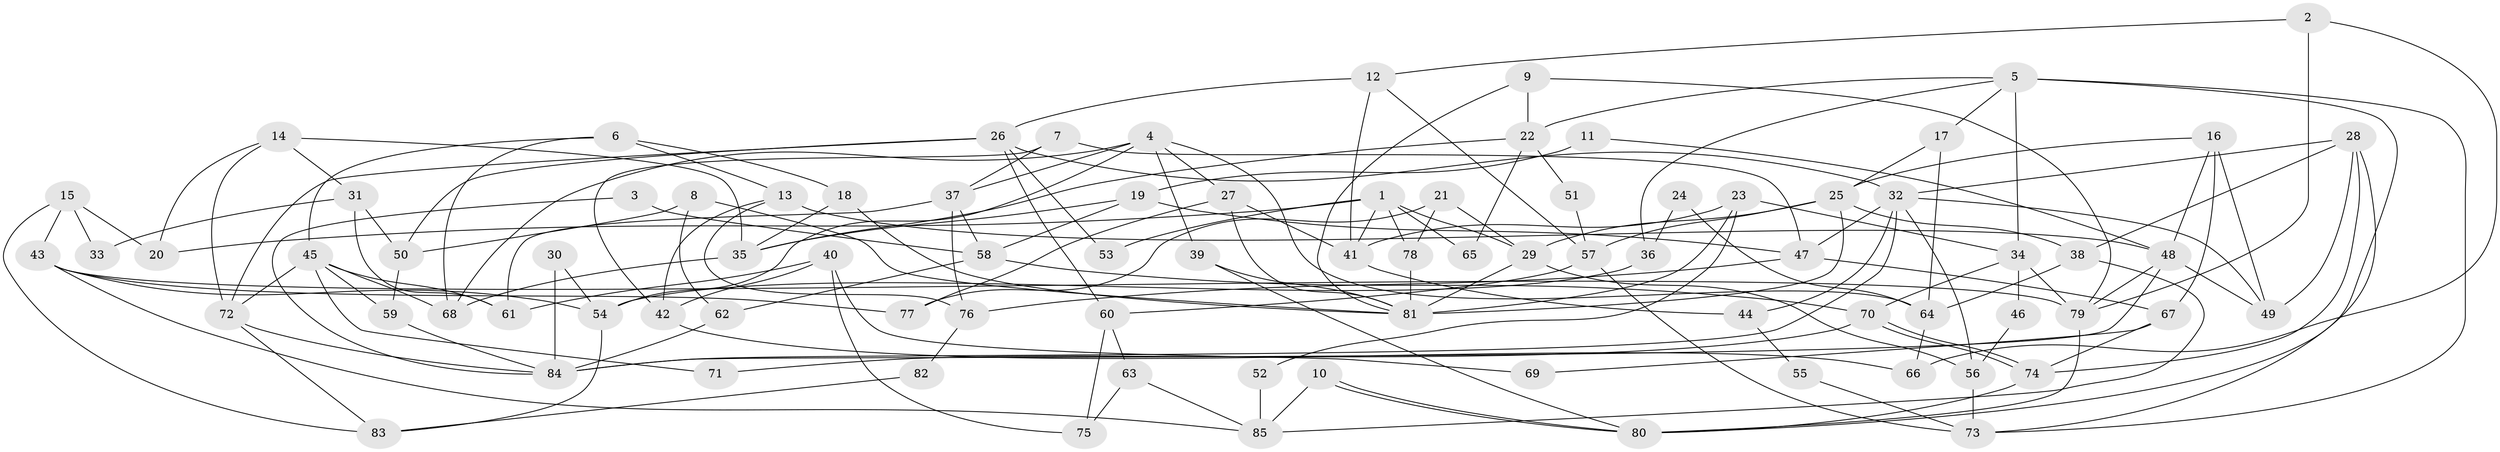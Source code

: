 // coarse degree distribution, {6: 0.12727272727272726, 3: 0.2, 2: 0.16363636363636364, 9: 0.01818181818181818, 7: 0.18181818181818182, 4: 0.10909090909090909, 5: 0.12727272727272726, 8: 0.01818181818181818, 10: 0.03636363636363636, 11: 0.01818181818181818}
// Generated by graph-tools (version 1.1) at 2025/41/03/06/25 10:41:54]
// undirected, 85 vertices, 170 edges
graph export_dot {
graph [start="1"]
  node [color=gray90,style=filled];
  1;
  2;
  3;
  4;
  5;
  6;
  7;
  8;
  9;
  10;
  11;
  12;
  13;
  14;
  15;
  16;
  17;
  18;
  19;
  20;
  21;
  22;
  23;
  24;
  25;
  26;
  27;
  28;
  29;
  30;
  31;
  32;
  33;
  34;
  35;
  36;
  37;
  38;
  39;
  40;
  41;
  42;
  43;
  44;
  45;
  46;
  47;
  48;
  49;
  50;
  51;
  52;
  53;
  54;
  55;
  56;
  57;
  58;
  59;
  60;
  61;
  62;
  63;
  64;
  65;
  66;
  67;
  68;
  69;
  70;
  71;
  72;
  73;
  74;
  75;
  76;
  77;
  78;
  79;
  80;
  81;
  82;
  83;
  84;
  85;
  1 -- 20;
  1 -- 41;
  1 -- 29;
  1 -- 53;
  1 -- 65;
  1 -- 78;
  2 -- 66;
  2 -- 79;
  2 -- 12;
  3 -- 58;
  3 -- 84;
  4 -- 39;
  4 -- 64;
  4 -- 27;
  4 -- 37;
  4 -- 54;
  4 -- 68;
  5 -- 73;
  5 -- 80;
  5 -- 17;
  5 -- 22;
  5 -- 34;
  5 -- 36;
  6 -- 68;
  6 -- 18;
  6 -- 13;
  6 -- 45;
  7 -- 47;
  7 -- 37;
  7 -- 42;
  8 -- 81;
  8 -- 50;
  8 -- 62;
  9 -- 81;
  9 -- 79;
  9 -- 22;
  10 -- 80;
  10 -- 80;
  10 -- 85;
  11 -- 48;
  11 -- 19;
  12 -- 41;
  12 -- 26;
  12 -- 57;
  13 -- 76;
  13 -- 42;
  13 -- 48;
  14 -- 72;
  14 -- 35;
  14 -- 20;
  14 -- 31;
  15 -- 43;
  15 -- 83;
  15 -- 20;
  15 -- 33;
  16 -- 49;
  16 -- 48;
  16 -- 25;
  16 -- 67;
  17 -- 25;
  17 -- 64;
  18 -- 81;
  18 -- 35;
  19 -- 47;
  19 -- 35;
  19 -- 58;
  21 -- 78;
  21 -- 29;
  21 -- 77;
  22 -- 35;
  22 -- 51;
  22 -- 65;
  23 -- 34;
  23 -- 81;
  23 -- 41;
  23 -- 52;
  24 -- 64;
  24 -- 36;
  25 -- 57;
  25 -- 29;
  25 -- 38;
  25 -- 81;
  26 -- 50;
  26 -- 32;
  26 -- 53;
  26 -- 60;
  26 -- 72;
  27 -- 81;
  27 -- 41;
  27 -- 77;
  28 -- 32;
  28 -- 73;
  28 -- 38;
  28 -- 49;
  28 -- 74;
  29 -- 56;
  29 -- 81;
  30 -- 54;
  30 -- 84;
  31 -- 61;
  31 -- 33;
  31 -- 50;
  32 -- 49;
  32 -- 44;
  32 -- 47;
  32 -- 56;
  32 -- 84;
  34 -- 70;
  34 -- 46;
  34 -- 79;
  35 -- 68;
  36 -- 54;
  37 -- 58;
  37 -- 61;
  37 -- 76;
  38 -- 64;
  38 -- 85;
  39 -- 80;
  39 -- 81;
  40 -- 42;
  40 -- 61;
  40 -- 69;
  40 -- 75;
  41 -- 44;
  42 -- 66;
  43 -- 79;
  43 -- 77;
  43 -- 54;
  43 -- 85;
  44 -- 55;
  45 -- 72;
  45 -- 59;
  45 -- 61;
  45 -- 68;
  45 -- 71;
  46 -- 56;
  47 -- 67;
  47 -- 76;
  48 -- 79;
  48 -- 49;
  48 -- 84;
  50 -- 59;
  51 -- 57;
  52 -- 85;
  54 -- 83;
  55 -- 73;
  56 -- 73;
  57 -- 60;
  57 -- 73;
  58 -- 62;
  58 -- 70;
  59 -- 84;
  60 -- 63;
  60 -- 75;
  62 -- 84;
  63 -- 75;
  63 -- 85;
  64 -- 66;
  67 -- 74;
  67 -- 69;
  70 -- 74;
  70 -- 74;
  70 -- 71;
  72 -- 84;
  72 -- 83;
  74 -- 80;
  76 -- 82;
  78 -- 81;
  79 -- 80;
  82 -- 83;
}
